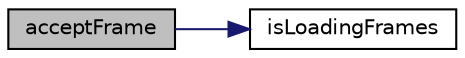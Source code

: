 digraph "acceptFrame"
{
  edge [fontname="Helvetica",fontsize="10",labelfontname="Helvetica",labelfontsize="10"];
  node [fontname="Helvetica",fontsize="10",shape=record];
  rankdir="LR";
  Node1 [label="acceptFrame",height=0.2,width=0.4,color="black", fillcolor="grey75", style="filled" fontcolor="black"];
  Node1 -> Node2 [color="midnightblue",fontsize="10",style="solid",fontname="Helvetica"];
  Node2 [label="isLoadingFrames",height=0.2,width=0.4,color="black", fillcolor="white", style="filled",URL="$class_simple_php_page_builder.html#ac9a69b76e28a2946ae572f539c27eeed"];
}

